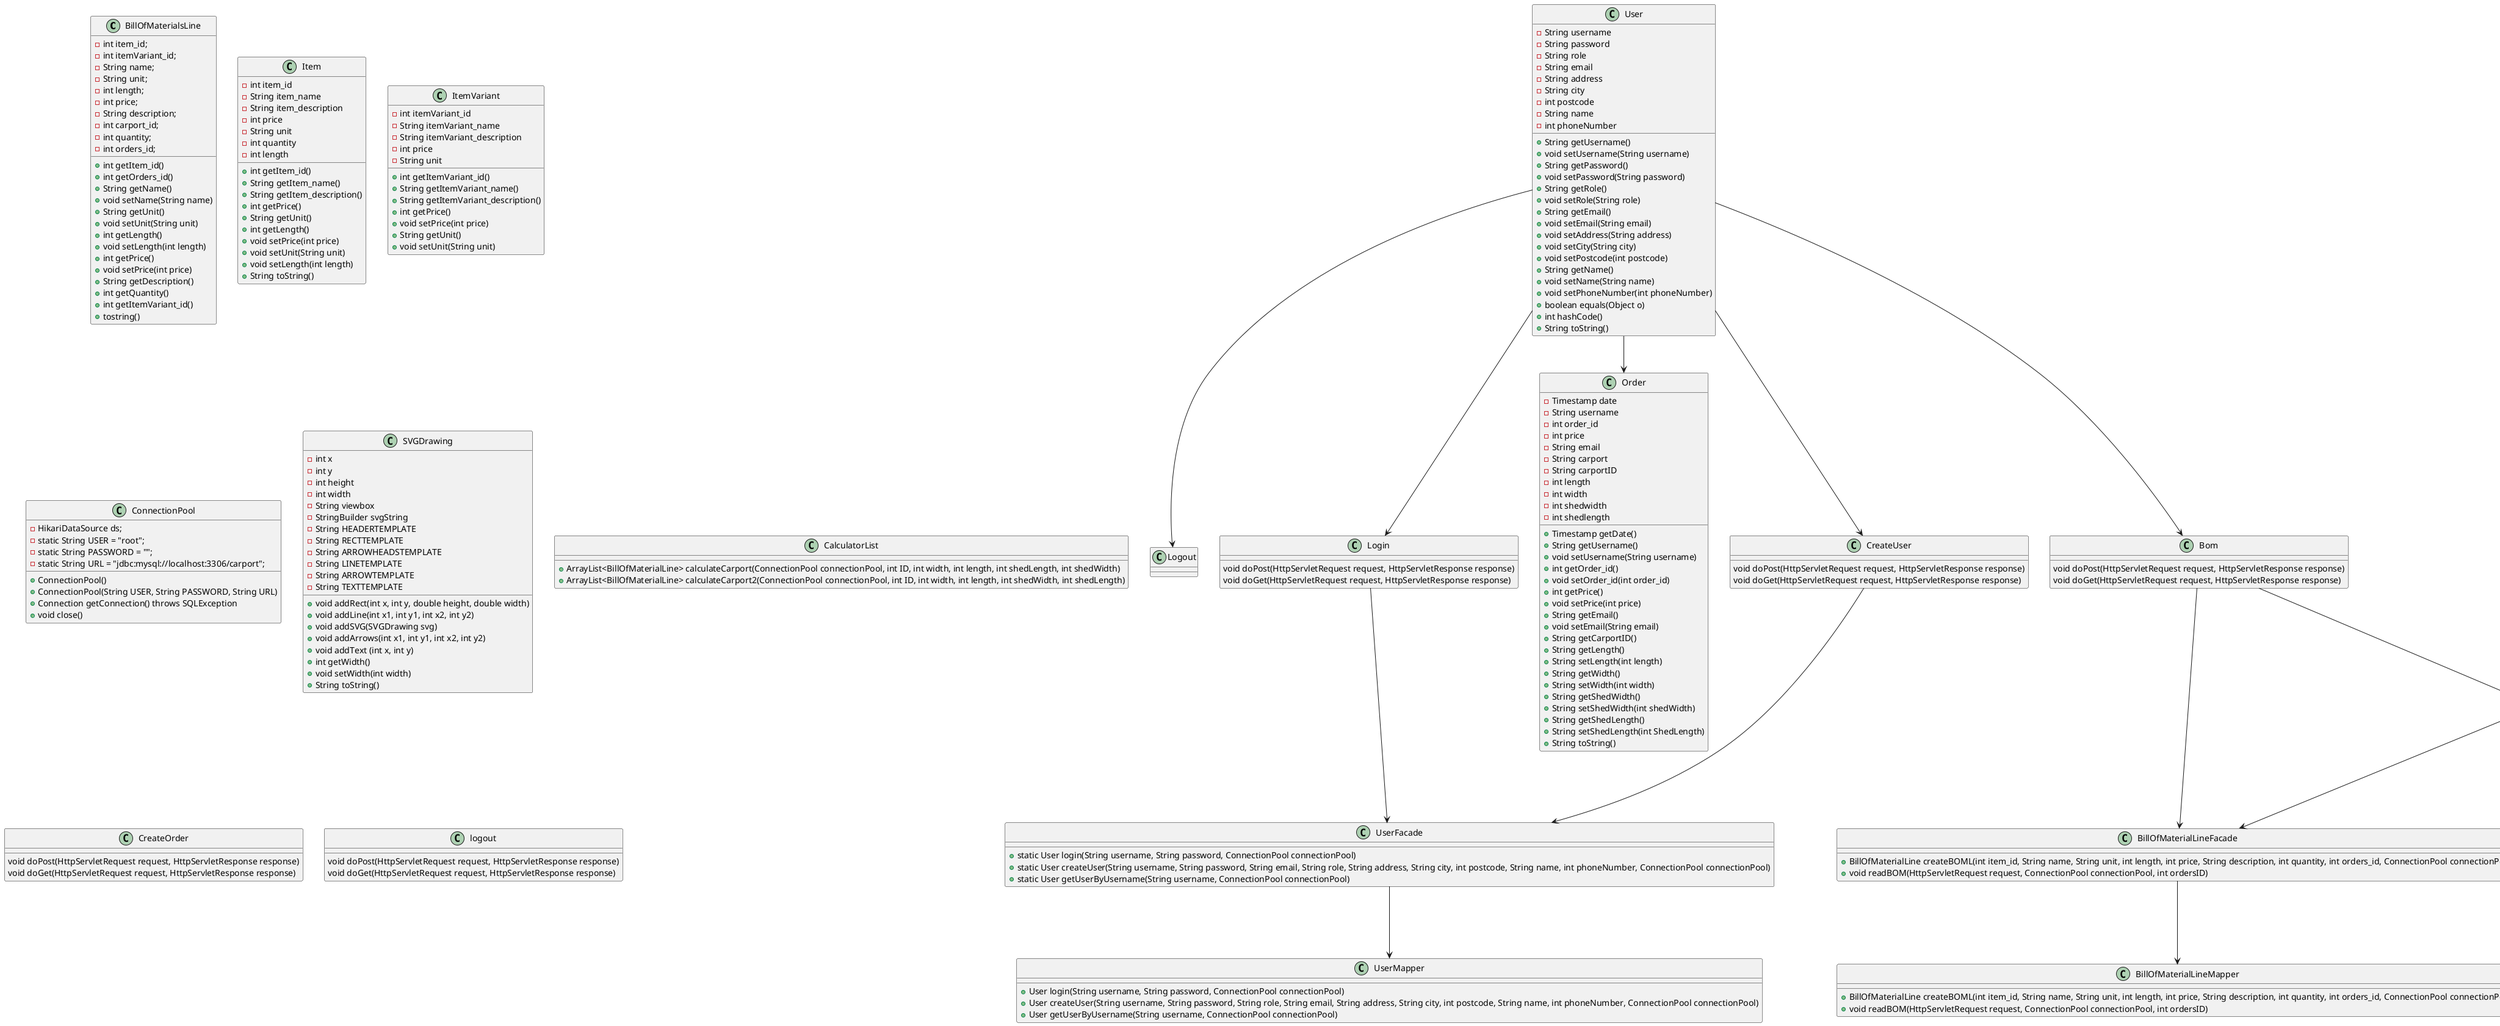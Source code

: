 @startuml

class BillOfMaterialsLine {
- int item_id;
- int itemVariant_id;
- String name;
- String unit;
- int length;
- int price;
- String description;
- int carport_id;
- int quantity;
- int orders_id;
+ int getItem_id()
+ int getOrders_id()
+ String getName()
+ void setName(String name)
+ String getUnit()
+ void setUnit(String unit)
+ int getLength()
+ void setLength(int length)
+ int getPrice()
+ void setPrice(int price)
+ String getDescription()
+ int getQuantity()
+ int getItemVariant_id()
+ tostring()
}


class Item{
- int item_id
- String item_name
- String item_description
- int price
- String unit
- int quantity
- int length
+ int getItem_id()
+ String getItem_name()
+ String getItem_description()
+ int getPrice()
+ String getUnit()
+ int getLength()
+ void setPrice(int price)
+ void setUnit(String unit)
+ void setLength(int length)
+ String toString()
}

class ItemVariant{
- int itemVariant_id
- String itemVariant_name
- String itemVariant_description
- int price
- String unit
+ int getItemVariant_id()
+ String getItemVariant_name()
+ String getItemVariant_description()
+ int getPrice()
+ void setPrice(int price)
+ String getUnit()
+ void setUnit(String unit)
}

class Order{
- Timestamp date
- String username
- int order_id
- int price
- String email
- String carport
- String carportID
- int length
- int width
- int shedwidth
- int shedlength
+ Timestamp getDate()
+ String getUsername()
+ void setUsername(String username)
+ int getOrder_id()
+ void setOrder_id(int order_id)
+ int getPrice()
+ void setPrice(int price)
+ String getEmail()
+ void setEmail(String email)
+ String getCarportID()
+ String getLength()
+ String setLength(int length)
+ String getWidth()
+ String setWidth(int width)
+ String getShedWidth()
+ String setShedWidth(int shedWidth)
+ String getShedLength()
+ String setShedLength(int ShedLength)
+ String toString()
}

class User{
- String username
- String password
- String role
- String email
- String address
- String city
- int postcode
- String name
- int phoneNumber
+ String getUsername()
+ void setUsername(String username)
+ String getPassword()
+ void setPassword(String password)
+ String getRole()
+ void setRole(String role)
+ String getEmail()
+ void setEmail(String email)
+ void setAddress(String address)
+ void setCity(String city)
+ void setPostcode(int postcode)
+ String getName()
+ void setName(String name)
+ void setPhoneNumber(int phoneNumber)
+ boolean equals(Object o)
+ int hashCode()
+ String toString()
}

class ConnectionPool {
 - HikariDataSource ds;
 - static String USER = "root";
 - static String PASSWORD = "";
 - static String URL = "jdbc:mysql://localhost:3306/carport";
 + ConnectionPool()
 + ConnectionPool(String USER, String PASSWORD, String URL)
 + Connection getConnection() throws SQLException
 + void close()
}

class ItemFacade {
+ Item getItemByID (int ID, ConnectionPool connectionPool)
}

class ItemMapper {
+ Item getItemByID(int ID, ConnectionPool connectionPool)
}

class ItemVariantMapper {
+ ItemVariant getItemVariantByID(int ID, ConnectionPool connectionPool)
}

class ItemVariantFacade{
+ ItemVariant getItemVariantByID(int ID, ConnectionPool connectionPool)
}

class OrderFacade {
+ static Order createOrder(String username, int price, String email, String carport, int length, int width, int shedwidth, int shedlength, ConnectionPool connectionPool)
+ static void readOrder(HttpServletRequest request, ConnectionPool connectionPool)
+ static Order getOrderByID(int ID, ConnectionPool connectionPool)
}

class OrderMapper {
+ static Order createOrder(String username, int price, String email, String carport, int length, int width, int shedwidth, int shedlength, ConnectionPool connectionPool)
+ static void readOrder(HttpServletRequest request, ConnectionPool connectionPool)
+ static Order getOrderByID(int ID, ConnectionPool connectionPool)
}

class UserFacade {
+ static User login(String username, String password, ConnectionPool connectionPool)
+ static User createUser(String username, String password, String email, String role, String address, String city, int postcode, String name, int phoneNumber, ConnectionPool connectionPool)
+ static User getUserByUsername(String username, ConnectionPool connectionPool)
}

class UserMapper {
+ User login(String username, String password, ConnectionPool connectionPool)
+ User createUser(String username, String password, String role, String email, String address, String city, int postcode, String name, int phoneNumber, ConnectionPool connectionPool)
+ User getUserByUsername(String username, ConnectionPool connectionPool)
}

class BillOfMaterialLineFacade{
+ BillOfMaterialLine createBOML(int item_id, String name, String unit, int length, int price, String description, int quantity, int orders_id, ConnectionPool connectionPool)
+ void readBOM(HttpServletRequest request, ConnectionPool connectionPool, int ordersID)
}

class BillOfMaterialLineMapper{
+ BillOfMaterialLine createBOML(int item_id, String name, String unit, int length, int price, String description, int quantity, int orders_id, ConnectionPool connectionPool)
+ void readBOM(HttpServletRequest request, ConnectionPool connectionPool, int ordersID)
}

class BomVariantFacade{
+ BillOfMaterialLine createBOMLVariant(String name, String unit, int price, String description, int quantity, int orders_id, int itemvariant_id, ConnectionPool connectionPool)
+ void readBOM(HttpServletRequest request, ConnectionPool connectionPool, int ordersID)
}

class BomVariantMapper{
+ BillOfMaterialLine createBOMLVariant(String name, String unit, int price, String description, int quantity, int orders_id, int itemvariant_id, ConnectionPool connectionPool)
+ void readBOM(HttpServletRequest request, ConnectionPool connectionPool, int ordersID)
}


class SVGDrawing {
- int x
- int y
- int height
- int width
- String viewbox
- StringBuilder svgString
- String HEADERTEMPLATE
- String RECTTEMPLATE
- String ARROWHEADSTEMPLATE
- String LINETEMPLATE
- String ARROWTEMPLATE
- String TEXTTEMPLATE
+ void addRect(int x, int y, double height, double width)
+ void addLine(int x1, int y1, int x2, int y2)
+ void addSVG(SVGDrawing svg)
+ void addArrows(int x1, int y1, int x2, int y2)
+ void addText (int x, int y)
+ int getWidth()
+ void setWidth(int width)
+ String toString()
}

class HelpFuction {
+ SVGDrawing createNewSVG(int x, int y, int height, int width, String viewbox)
+ SVGDrawing addRafter(SVGDrawing svg, SVGDrawing svg2, int length, int width)
+ SVGDrawing addPost(SVGDrawing svg, SVGDrawing svg2, int length, int width)
+ SVGDrawing addStrap1(SVGDrawing svg, SVGDrawing svg2, int length, int width)
+ SVGDrawing addStrap2(SVGDrawing svg, SVGDrawing svg2, int length, int width)
+ SVGDrawing addArrows(SVGDrawing svg, int x1, int x2, int y1, int y2)
+ SVGDrawing addDashedLines(SVGDrawing svg, int length, int width, int shedwidth, int shedlength)
+ SVGDrawing addShed(SVGDrawing svg, int length, int width, int shedwidth, int shedlength)
+ SVGDrawing addPostToShed(SVGDrawing svg, SVGDrawing svg2, int length, int width, int shedwidth, int shedlength)
}

class CalculatorShed{
+ BillOfMaterialLine calcStrapForShed(int ID, double shedWidth, double shedLength, ConnectionPool connectionPool)
+ BillOfMaterialLine calcLægte(int ID, int width, int length, double shedWidth, double shedLength, ConnectionPool connectionPool)
+ BillOfMaterialLine calcLøsholter(int ID, int width, int length, double shedWidth, double shedLength, ConnectionPool connectionPool)
+ BillOfMaterialLine calcLøsholterSide(int ID, int width, int length, double shedWidth, double shedLength, ConnectionPool connectionPool)
+ BillOfMaterialLine stalddørsgreb(int ID, int width, int length, double shedWidth, double shedLength, ConnectionPool connectionPool)
+ BillOfMaterialLine hængsel(int ID, int width, int length, double shedWidth, double shedLength, ConnectionPool connectionPool)
+ BillOfMaterialLine vinkelbeslag(int ID, int width, int length, double shedWidth, double shedLength, ConnectionPool connectionPool)
}

class CalculatorList{
+ ArrayList<BillOfMaterialLine> calculateCarport(ConnectionPool connectionPool, int ID, int width, int length, int shedLength, int shedWidth)
+ ArrayList<BillOfMaterialLine> calculateCarport2(ConnectionPool connectionPool, int ID, int width, int length, int shedWidth, int shedLength)
}

class Calulator{
+ BillOfMaterialLine calcRafter(ConnectionPool connectionPool, int ID, double width, double length)
+ BillOfMaterialLine calcStrap(int ID, double width, double length, int shedWidth, int shedLength, ConnectionPool connectionPool)
+ BillOfMaterialLine calcMeasurementTape (int ID, double width, double length, int shedwidth, int shedlength, ConnectionPool connectionPool)
+ BillOfMaterialLine calcPost(int ID, double width, double length, ConnectionPool connectionPool)
+ BillOfMaterialLine calcUnderSternFrontAndBack(int ID, double width, double length, ConnectionPool connectionPool)
+ BillOfMaterialLine calcUnderSternSides(int ID, double width, double length, ConnectionPool connectionPool)
+ BillOfMaterialLine calcUnderSternSmall(int ID, double width, double length, ConnectionPool connectionPool)
+ BillOfMaterialLine calcLongRafterTree(int ID, double width, double length, ConnectionPool connectionPool)
+ BillOfMaterialLine calcBolts(int ID, double width, double length, ConnectionPool connectionPool)
+ BillOfMaterialLine calcUniversalRight(int ID, double width, double length, ConnectionPool connectionPool)
+ BillOfMaterialLine calcUniversalLeft(int ID, double width, double length, ConnectionPool connectionPool)
+ BillOfMaterialLine calcBeslagSkruer(int ID, double width, double length, ConnectionPool connectionPool)
+ BillOfMaterialLine calcBundskruer(int ID, double width, double length, ConnectionPool connectionPool)
+ BillOfMaterialLine calcSkruer(int ID, double width, double length, ConnectionPool connectionPool)
+ BillOfMaterialLine calcFirkant(int ID, double width, double length, ConnectionPool connectionPool)
+ BillOfMaterialLine calcSkruer2(int ID, double width, double length, ConnectionPool connectionPool)
+ BillOfMaterialLine calcSkruer3(int ID, double width, double length, ConnectionPool connectionPool)
+ BillOfMaterialLine calcWeatherboard1(int ID, double width, double length, ConnectionPool connectionPool)
+ BillOfMaterialLine calcWeatherboard2(int ID, double width, double length, ConnectionPool connectionPool)
}


class AddOrder {
void doPost(HttpServletRequest request, HttpServletResponse response)
void doGet(HttpServletRequest request, HttpServletResponse response)
}

class CreateOrder {
void doPost(HttpServletRequest request, HttpServletResponse response)
void doGet(HttpServletRequest request, HttpServletResponse response)
}
class Login {
void doPost(HttpServletRequest request, HttpServletResponse response)
void doGet(HttpServletRequest request, HttpServletResponse response)
}
class logout {
void doPost(HttpServletRequest request, HttpServletResponse response)
void doGet(HttpServletRequest request, HttpServletResponse response)
}
class CreateUser {
void doPost(HttpServletRequest request, HttpServletResponse response)
void doGet(HttpServletRequest request, HttpServletResponse response)
}
class SVGAfterPurchase {
void doPost(HttpServletRequest request, HttpServletResponse response)
void doGet(HttpServletRequest request, HttpServletResponse response)
}
class SVGBeforePurchase {
void doPost(HttpServletRequest request, HttpServletResponse response)
void doGet(HttpServletRequest request, HttpServletResponse response)
}
class Bom {
void doPost(HttpServletRequest request, HttpServletResponse response)
void doGet(HttpServletRequest request, HttpServletResponse response)
}

AddOrder --> BillOfMaterialLineFacade
Bom --> BillOfMaterialLineFacade
BillOfMaterialLineFacade --> BillOfMaterialLineMapper

AddOrder --> BomVariantFacade
Bom --> BomVariantFacade
BomVariantFacade --> BomVariantMapper

Calulator --> ItemFacade
CalculatorShed --> ItemFacade
ItemFacade --> ItemMapper

Calulator --> ItemVariantFacade
CalculatorShed --> ItemVariantFacade
ItemVariantFacade --> ItemVariantMapper

AddOrder --> OrderFacade
OrderFacade --> OrderMapper

Login --> UserFacade
CreateUser --> UserFacade
UserFacade --> UserMapper

SVGAfterPurchase --> HelpFuction
SVGBeforePurchase --> HelpFuction
SVGAfterPurchase --> OrderFacade


User --> Login
User --> Logout
User --> Bom
User --> Order
User --> CreateUser










@enduml